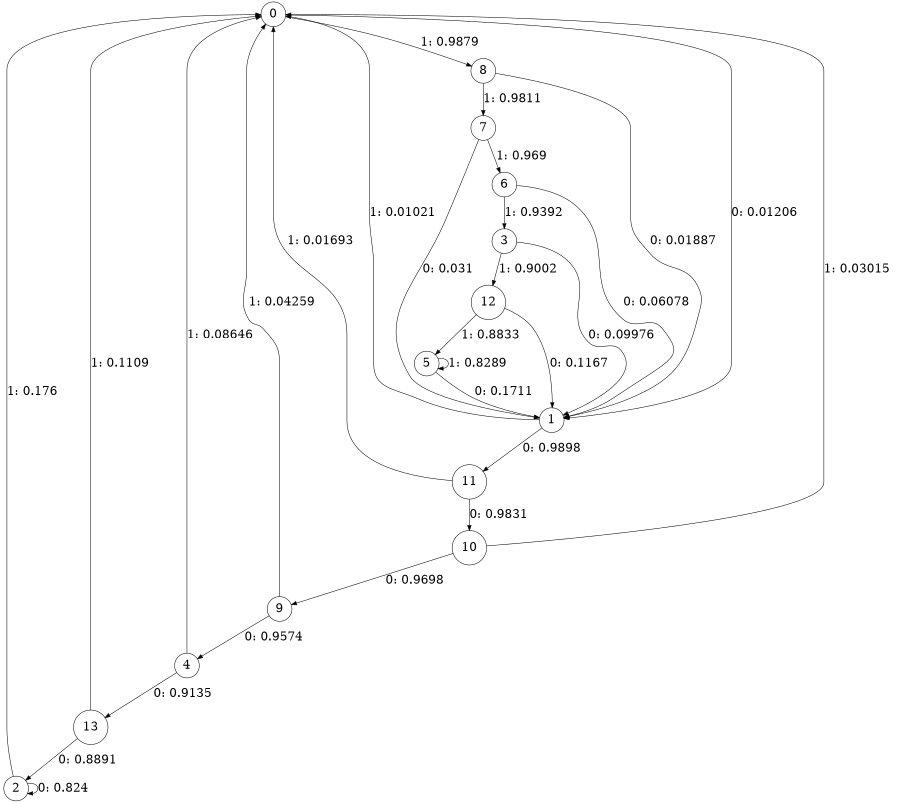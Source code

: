 digraph "ch2_face_grouped_diff_L11" {
size = "6,8.5";
ratio = "fill";
node [shape = circle];
node [fontsize = 24];
edge [fontsize = 24];
0 -> 1 [label = "0: 0.01206  "];
0 -> 8 [label = "1: 0.9879   "];
1 -> 11 [label = "0: 0.9898   "];
1 -> 0 [label = "1: 0.01021  "];
2 -> 2 [label = "0: 0.824    "];
2 -> 0 [label = "1: 0.176    "];
3 -> 1 [label = "0: 0.09976  "];
3 -> 12 [label = "1: 0.9002   "];
4 -> 13 [label = "0: 0.9135   "];
4 -> 0 [label = "1: 0.08646  "];
5 -> 1 [label = "0: 0.1711   "];
5 -> 5 [label = "1: 0.8289   "];
6 -> 1 [label = "0: 0.06078  "];
6 -> 3 [label = "1: 0.9392   "];
7 -> 1 [label = "0: 0.031    "];
7 -> 6 [label = "1: 0.969    "];
8 -> 1 [label = "0: 0.01887  "];
8 -> 7 [label = "1: 0.9811   "];
9 -> 4 [label = "0: 0.9574   "];
9 -> 0 [label = "1: 0.04259  "];
10 -> 9 [label = "0: 0.9698   "];
10 -> 0 [label = "1: 0.03015  "];
11 -> 10 [label = "0: 0.9831   "];
11 -> 0 [label = "1: 0.01693  "];
12 -> 1 [label = "0: 0.1167   "];
12 -> 5 [label = "1: 0.8833   "];
13 -> 2 [label = "0: 0.8891   "];
13 -> 0 [label = "1: 0.1109   "];
}